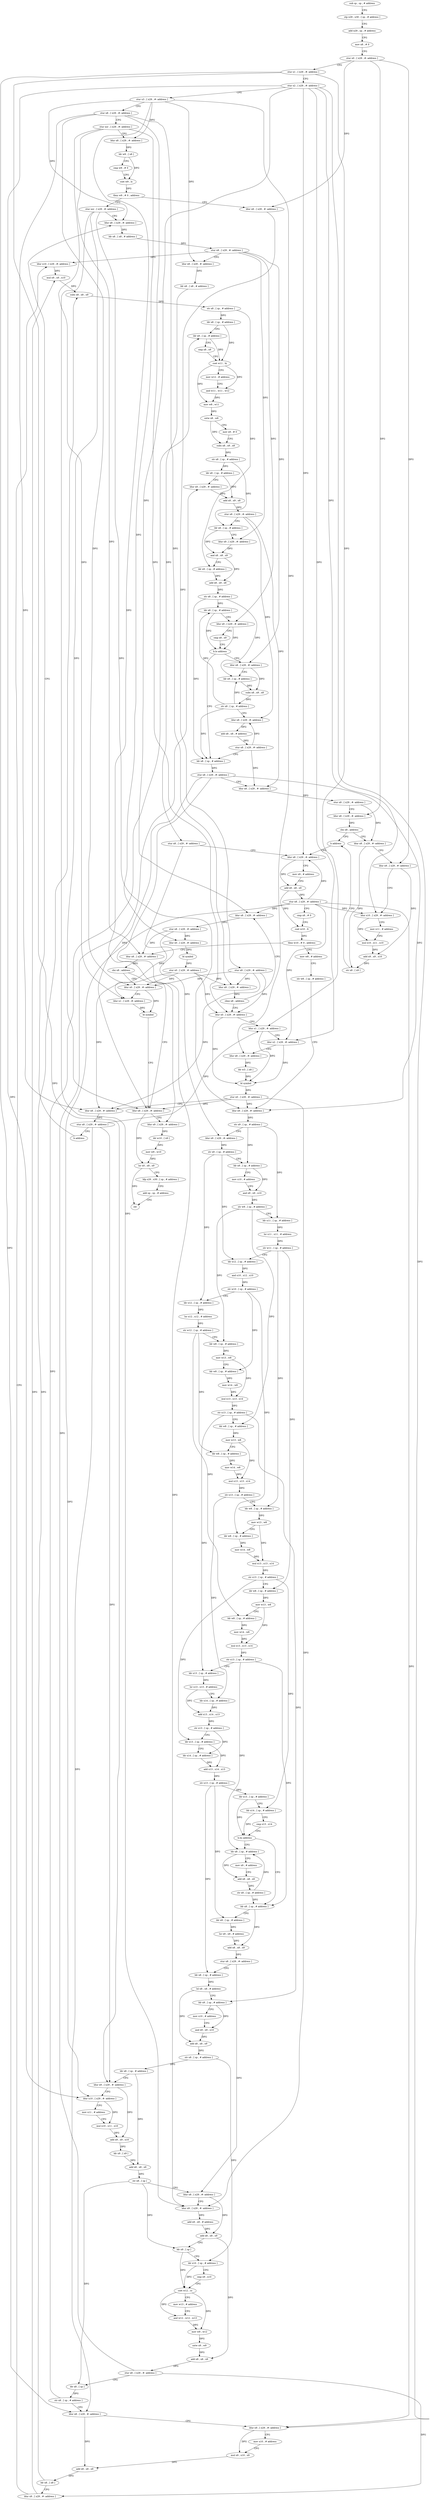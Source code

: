 digraph "func" {
"4276736" [label = "sub sp , sp , # address" ]
"4276740" [label = "stp x29 , x30 , [ sp , # address ]" ]
"4276744" [label = "add x29 , sp , # address" ]
"4276748" [label = "mov x8 , # 0" ]
"4276752" [label = "stur x0 , [ x29 , #- address ]" ]
"4276756" [label = "stur x1 , [ x29 , #- address ]" ]
"4276760" [label = "stur x2 , [ x29 , #- address ]" ]
"4276764" [label = "stur x3 , [ x29 , #- address ]" ]
"4276768" [label = "stur x8 , [ x29 , #- address ]" ]
"4276772" [label = "stur xzr , [ x29 , #- address ]" ]
"4276776" [label = "ldur x8 , [ x29 , #- address ]" ]
"4276780" [label = "ldr w9 , [ x8 ]" ]
"4276784" [label = "cmp w9 , # 0" ]
"4276788" [label = "cset w9 , ls" ]
"4276792" [label = "tbnz w9 , # 0 , address" ]
"4276872" [label = "stur xzr , [ x29 , #- address ]" ]
"4276796" [label = "ldur x8 , [ x29 , #- address ]" ]
"4276876" [label = "ldur x8 , [ x29 , #- address ]" ]
"4276800" [label = "stur x8 , [ x29 , #- address ]" ]
"4276804" [label = "ldur x8 , [ x29 , #- address ]" ]
"4276808" [label = "cbnz x8 , address" ]
"4276832" [label = "ldur x0 , [ x29 , #- address ]" ]
"4276812" [label = "ldur x8 , [ x29 , #- address ]" ]
"4277544" [label = "ldur x8 , [ x29 , #- address ]" ]
"4277548" [label = "cbz x8 , address" ]
"4277564" [label = "ldur x8 , [ x29 , #- address ]" ]
"4277552" [label = "ldur x0 , [ x29 , #- address ]" ]
"4276928" [label = "mov w8 , # address" ]
"4276932" [label = "str w8 , [ sp , # address ]" ]
"4276936" [label = "ldur x9 , [ x29 , #- address ]" ]
"4276940" [label = "str x9 , [ sp , # address ]" ]
"4276944" [label = "ldur x9 , [ x29 , #- address ]" ]
"4276948" [label = "str x9 , [ sp , # address ]" ]
"4276952" [label = "ldr x9 , [ sp , # address ]" ]
"4276956" [label = "mov x10 , # address" ]
"4276960" [label = "and x9 , x9 , x10" ]
"4276964" [label = "str w9 , [ sp , # address ]" ]
"4276968" [label = "ldr x11 , [ sp , # address ]" ]
"4276972" [label = "lsr x11 , x11 , # address" ]
"4276976" [label = "str w11 , [ sp , # address ]" ]
"4276980" [label = "ldr x12 , [ sp , # address ]" ]
"4276984" [label = "and x10 , x12 , x10" ]
"4276988" [label = "str w10 , [ sp , # address ]" ]
"4276992" [label = "ldr x12 , [ sp , # address ]" ]
"4276996" [label = "lsr x12 , x12 , # address" ]
"4277000" [label = "str w12 , [ sp , # address ]" ]
"4277004" [label = "ldr w8 , [ sp , # address ]" ]
"4277008" [label = "mov w13 , w8" ]
"4277012" [label = "ldr w8 , [ sp , # address ]" ]
"4277016" [label = "mov w14 , w8" ]
"4277020" [label = "mul x13 , x13 , x14" ]
"4277024" [label = "str x13 , [ sp , # address ]" ]
"4277028" [label = "ldr w8 , [ sp , # address ]" ]
"4277032" [label = "mov w13 , w8" ]
"4277036" [label = "ldr w8 , [ sp , # address ]" ]
"4277040" [label = "mov w14 , w8" ]
"4277044" [label = "mul x13 , x13 , x14" ]
"4277048" [label = "str x13 , [ sp , # address ]" ]
"4277052" [label = "ldr w8 , [ sp , # address ]" ]
"4277056" [label = "mov w13 , w8" ]
"4277060" [label = "ldr w8 , [ sp , # address ]" ]
"4277064" [label = "mov w14 , w8" ]
"4277068" [label = "mul x13 , x13 , x14" ]
"4277072" [label = "str x13 , [ sp , # address ]" ]
"4277076" [label = "ldr w8 , [ sp , # address ]" ]
"4277080" [label = "mov w13 , w8" ]
"4277084" [label = "ldr w8 , [ sp , # address ]" ]
"4277088" [label = "mov w14 , w8" ]
"4277092" [label = "mul x13 , x13 , x14" ]
"4277096" [label = "str x13 , [ sp , # address ]" ]
"4277100" [label = "ldr x13 , [ sp , # address ]" ]
"4277104" [label = "lsr x13 , x13 , # address" ]
"4277108" [label = "ldr x14 , [ sp , # address ]" ]
"4277112" [label = "add x13 , x14 , x13" ]
"4277116" [label = "str x13 , [ sp , # address ]" ]
"4277120" [label = "ldr x13 , [ sp , # address ]" ]
"4277124" [label = "ldr x14 , [ sp , # address ]" ]
"4277128" [label = "add x13 , x14 , x13" ]
"4277132" [label = "str x13 , [ sp , # address ]" ]
"4277136" [label = "ldr x13 , [ sp , # address ]" ]
"4277140" [label = "ldr x14 , [ sp , # address ]" ]
"4277144" [label = "cmp x13 , x14" ]
"4277148" [label = "b.hs address" ]
"4277168" [label = "ldr x8 , [ sp , # address ]" ]
"4277152" [label = "ldr x8 , [ sp , # address ]" ]
"4276836" [label = "ldur x1 , [ x29 , #- address ]" ]
"4276840" [label = "ldur x2 , [ x29 , #- address ]" ]
"4276844" [label = "ldur x8 , [ x29 , #- address ]" ]
"4276848" [label = "ldr w3 , [ x8 ]" ]
"4276852" [label = "bl symbol" ]
"4276856" [label = "stur x0 , [ x29 , #- address ]" ]
"4276860" [label = "ldur x8 , [ x29 , #- address ]" ]
"4276864" [label = "stur x8 , [ x29 , #- address ]" ]
"4276868" [label = "b address" ]
"4276816" [label = "stur x8 , [ x29 , #- address ]" ]
"4276820" [label = "ldur x0 , [ x29 , #- address ]" ]
"4276824" [label = "bl symbol" ]
"4276828" [label = "stur x0 , [ x29 , #- address ]" ]
"4277568" [label = "ldur x9 , [ x29 , #- address ]" ]
"4277572" [label = "ldr w10 , [ x9 ]" ]
"4277576" [label = "mov w9 , w10" ]
"4277580" [label = "lsr x0 , x8 , x9" ]
"4277584" [label = "ldp x29 , x30 , [ sp , # address ]" ]
"4277588" [label = "add sp , sp , # address" ]
"4277592" [label = "ret" ]
"4277556" [label = "ldur x1 , [ x29 , #- address ]" ]
"4277560" [label = "bl symbol" ]
"4277172" [label = "ldr x9 , [ sp , # address ]" ]
"4277176" [label = "lsr x9 , x9 , # address" ]
"4277180" [label = "add x8 , x8 , x9" ]
"4277184" [label = "stur x8 , [ x29 , #- address ]" ]
"4277188" [label = "ldr x8 , [ sp , # address ]" ]
"4277192" [label = "lsl x8 , x8 , # address" ]
"4277196" [label = "ldr x9 , [ sp , # address ]" ]
"4277200" [label = "mov x10 , # address" ]
"4277204" [label = "and x9 , x9 , x10" ]
"4277208" [label = "add x8 , x8 , x9" ]
"4277212" [label = "str x8 , [ sp , # address ]" ]
"4277216" [label = "ldr x8 , [ sp , # address ]" ]
"4277220" [label = "ldur x9 , [ x29 , #- address ]" ]
"4277224" [label = "ldur x10 , [ x29 , #- address ]" ]
"4277228" [label = "mov x11 , # address" ]
"4277232" [label = "mul x10 , x11 , x10" ]
"4277236" [label = "add x9 , x9 , x10" ]
"4277240" [label = "ldr x9 , [ x9 ]" ]
"4277244" [label = "add x8 , x8 , x9" ]
"4277248" [label = "str x8 , [ sp ]" ]
"4277252" [label = "ldur x8 , [ x29 , #- address ]" ]
"4277256" [label = "ldur x9 , [ x29 , #- address ]" ]
"4277260" [label = "add x9 , x9 , # address" ]
"4277264" [label = "add x8 , x8 , x9" ]
"4277268" [label = "ldr x9 , [ sp ]" ]
"4277272" [label = "ldr x10 , [ sp , # address ]" ]
"4277276" [label = "cmp x9 , x10" ]
"4277280" [label = "cset w12 , cc" ]
"4277284" [label = "mov w13 , # address" ]
"4277288" [label = "and w12 , w12 , w13" ]
"4277292" [label = "mov w9 , w12" ]
"4277296" [label = "sxtw x9 , w9" ]
"4277300" [label = "add x8 , x8 , x9" ]
"4277304" [label = "stur x8 , [ x29 , #- address ]" ]
"4277308" [label = "ldr x8 , [ sp ]" ]
"4277312" [label = "str x8 , [ sp , # address ]" ]
"4277316" [label = "ldur x8 , [ x29 , #- address ]" ]
"4277320" [label = "ldur x9 , [ x29 , #- address ]" ]
"4277324" [label = "mov x10 , # address" ]
"4277328" [label = "mul x9 , x10 , x9" ]
"4277332" [label = "add x8 , x8 , x9" ]
"4277336" [label = "ldr x8 , [ x8 ]" ]
"4277340" [label = "ldur x9 , [ x29 , #- address ]" ]
"4277344" [label = "ldur x10 , [ x29 , #- address ]" ]
"4277348" [label = "mul x9 , x9 , x10" ]
"4277352" [label = "subs x8 , x8 , x9" ]
"4277356" [label = "str x8 , [ sp , # address ]" ]
"4277360" [label = "ldr x8 , [ sp , # address ]" ]
"4277364" [label = "ldr x9 , [ sp , # address ]" ]
"4277368" [label = "cmp x8 , x9" ]
"4277372" [label = "cset w11 , hi" ]
"4277376" [label = "mov w12 , # address" ]
"4277380" [label = "and w11 , w11 , w12" ]
"4277384" [label = "mov w8 , w11" ]
"4277388" [label = "sxtw x8 , w8" ]
"4277392" [label = "mov x9 , # 0" ]
"4277396" [label = "subs x8 , x9 , x8" ]
"4277400" [label = "str x8 , [ sp , # address ]" ]
"4277404" [label = "ldr x8 , [ sp , # address ]" ]
"4277408" [label = "ldur x9 , [ x29 , #- address ]" ]
"4277412" [label = "add x8 , x9 , x8" ]
"4277416" [label = "stur x8 , [ x29 , #- address ]" ]
"4277420" [label = "ldr x8 , [ sp , # address ]" ]
"4277424" [label = "ldur x9 , [ x29 , #- address ]" ]
"4277428" [label = "and x8 , x8 , x9" ]
"4277432" [label = "ldr x9 , [ sp , # address ]" ]
"4277436" [label = "add x8 , x9 , x8" ]
"4277440" [label = "str x8 , [ sp , # address ]" ]
"4277444" [label = "ldr x8 , [ sp , # address ]" ]
"4277448" [label = "ldur x9 , [ x29 , #- address ]" ]
"4277452" [label = "cmp x8 , x9" ]
"4277456" [label = "b.lo address" ]
"4277488" [label = "ldr x8 , [ sp , # address ]" ]
"4277460" [label = "ldur x8 , [ x29 , #- address ]" ]
"4277156" [label = "mov x9 , # address" ]
"4277160" [label = "add x8 , x8 , x9" ]
"4277164" [label = "str x8 , [ sp , # address ]" ]
"4276880" [label = "ldr x8 , [ x8 , # address ]" ]
"4276884" [label = "stur x8 , [ x29 , #- address ]" ]
"4276888" [label = "ldur x8 , [ x29 , #- address ]" ]
"4276892" [label = "ldr x8 , [ x8 , # address ]" ]
"4276896" [label = "stur x8 , [ x29 , #- address ]" ]
"4276900" [label = "ldur x8 , [ x29 , #- address ]" ]
"4277492" [label = "stur x8 , [ x29 , #- address ]" ]
"4277496" [label = "ldur x8 , [ x29 , #- address ]" ]
"4277500" [label = "stur x8 , [ x29 , #- address ]" ]
"4277504" [label = "ldur x8 , [ x29 , #- address ]" ]
"4277508" [label = "cbz x8 , address" ]
"4277540" [label = "b address" ]
"4277512" [label = "ldur x8 , [ x29 , #- address ]" ]
"4277464" [label = "ldr x9 , [ sp , # address ]" ]
"4277468" [label = "subs x8 , x9 , x8" ]
"4277472" [label = "str x8 , [ sp , # address ]" ]
"4277476" [label = "ldur x8 , [ x29 , #- address ]" ]
"4277480" [label = "add x8 , x8 , # address" ]
"4277484" [label = "stur x8 , [ x29 , #- address ]" ]
"4277516" [label = "ldur x9 , [ x29 , #- address ]" ]
"4277520" [label = "ldur x10 , [ x29 , #- address ]" ]
"4277524" [label = "mov x11 , # address" ]
"4277528" [label = "mul x10 , x11 , x10" ]
"4277532" [label = "add x9 , x9 , x10" ]
"4277536" [label = "str x8 , [ x9 ]" ]
"4276904" [label = "mov x9 , # address" ]
"4276908" [label = "add x8 , x8 , x9" ]
"4276912" [label = "stur x8 , [ x29 , #- address ]" ]
"4276916" [label = "cmp x8 , # 0" ]
"4276920" [label = "cset w10 , lt" ]
"4276924" [label = "tbnz w10 , # 0 , address" ]
"4276736" -> "4276740" [ label = "CFG" ]
"4276740" -> "4276744" [ label = "CFG" ]
"4276744" -> "4276748" [ label = "CFG" ]
"4276748" -> "4276752" [ label = "CFG" ]
"4276752" -> "4276756" [ label = "CFG" ]
"4276752" -> "4276796" [ label = "DFG" ]
"4276752" -> "4277504" [ label = "DFG" ]
"4276752" -> "4277516" [ label = "DFG" ]
"4276756" -> "4276760" [ label = "CFG" ]
"4276756" -> "4276836" [ label = "DFG" ]
"4276756" -> "4277220" [ label = "DFG" ]
"4276756" -> "4277316" [ label = "DFG" ]
"4276760" -> "4276764" [ label = "CFG" ]
"4276760" -> "4276840" [ label = "DFG" ]
"4276760" -> "4276812" [ label = "DFG" ]
"4276760" -> "4276900" [ label = "DFG" ]
"4276760" -> "4277224" [ label = "DFG" ]
"4276760" -> "4277320" [ label = "DFG" ]
"4276760" -> "4277520" [ label = "DFG" ]
"4276764" -> "4276768" [ label = "CFG" ]
"4276764" -> "4276776" [ label = "DFG" ]
"4276764" -> "4276876" [ label = "DFG" ]
"4276764" -> "4276888" [ label = "DFG" ]
"4276764" -> "4276844" [ label = "DFG" ]
"4276764" -> "4277568" [ label = "DFG" ]
"4276768" -> "4276772" [ label = "CFG" ]
"4276768" -> "4276804" [ label = "DFG" ]
"4276768" -> "4276832" [ label = "DFG" ]
"4276768" -> "4276860" [ label = "DFG" ]
"4276768" -> "4277552" [ label = "DFG" ]
"4276772" -> "4276776" [ label = "CFG" ]
"4276772" -> "4276820" [ label = "DFG" ]
"4276772" -> "4277544" [ label = "DFG" ]
"4276772" -> "4277556" [ label = "DFG" ]
"4276776" -> "4276780" [ label = "DFG" ]
"4276780" -> "4276784" [ label = "CFG" ]
"4276780" -> "4276788" [ label = "DFG" ]
"4276784" -> "4276788" [ label = "CFG" ]
"4276788" -> "4276792" [ label = "DFG" ]
"4276792" -> "4276872" [ label = "CFG" ]
"4276792" -> "4276796" [ label = "CFG" ]
"4276872" -> "4276876" [ label = "CFG" ]
"4276872" -> "4276936" [ label = "DFG" ]
"4276872" -> "4277564" [ label = "DFG" ]
"4276872" -> "4277256" [ label = "DFG" ]
"4276796" -> "4276800" [ label = "DFG" ]
"4276876" -> "4276880" [ label = "DFG" ]
"4276800" -> "4276804" [ label = "DFG" ]
"4276800" -> "4276832" [ label = "DFG" ]
"4276800" -> "4276860" [ label = "DFG" ]
"4276800" -> "4277552" [ label = "DFG" ]
"4276804" -> "4276808" [ label = "DFG" ]
"4276808" -> "4276832" [ label = "CFG" ]
"4276808" -> "4276812" [ label = "CFG" ]
"4276832" -> "4276836" [ label = "CFG" ]
"4276832" -> "4276852" [ label = "DFG" ]
"4276812" -> "4276816" [ label = "DFG" ]
"4277544" -> "4277548" [ label = "DFG" ]
"4277548" -> "4277564" [ label = "CFG" ]
"4277548" -> "4277552" [ label = "CFG" ]
"4277564" -> "4277568" [ label = "CFG" ]
"4277564" -> "4277580" [ label = "DFG" ]
"4277552" -> "4277556" [ label = "CFG" ]
"4277552" -> "4277560" [ label = "DFG" ]
"4276928" -> "4276932" [ label = "CFG" ]
"4276932" -> "4276936" [ label = "CFG" ]
"4276936" -> "4276940" [ label = "DFG" ]
"4276940" -> "4276944" [ label = "CFG" ]
"4276940" -> "4276952" [ label = "DFG" ]
"4276940" -> "4276968" [ label = "DFG" ]
"4276944" -> "4276948" [ label = "DFG" ]
"4276948" -> "4276952" [ label = "CFG" ]
"4276948" -> "4276980" [ label = "DFG" ]
"4276948" -> "4276992" [ label = "DFG" ]
"4276952" -> "4276956" [ label = "CFG" ]
"4276952" -> "4276960" [ label = "DFG" ]
"4276956" -> "4276960" [ label = "CFG" ]
"4276960" -> "4276964" [ label = "DFG" ]
"4276964" -> "4276968" [ label = "CFG" ]
"4276964" -> "4277004" [ label = "DFG" ]
"4276964" -> "4277028" [ label = "DFG" ]
"4276968" -> "4276972" [ label = "DFG" ]
"4276972" -> "4276976" [ label = "DFG" ]
"4276976" -> "4276980" [ label = "CFG" ]
"4276976" -> "4277052" [ label = "DFG" ]
"4276976" -> "4277076" [ label = "DFG" ]
"4276980" -> "4276984" [ label = "DFG" ]
"4276984" -> "4276988" [ label = "DFG" ]
"4276988" -> "4276992" [ label = "CFG" ]
"4276988" -> "4277012" [ label = "DFG" ]
"4276988" -> "4277060" [ label = "DFG" ]
"4276992" -> "4276996" [ label = "DFG" ]
"4276996" -> "4277000" [ label = "DFG" ]
"4277000" -> "4277004" [ label = "CFG" ]
"4277000" -> "4277036" [ label = "DFG" ]
"4277000" -> "4277084" [ label = "DFG" ]
"4277004" -> "4277008" [ label = "DFG" ]
"4277008" -> "4277012" [ label = "CFG" ]
"4277008" -> "4277020" [ label = "DFG" ]
"4277012" -> "4277016" [ label = "DFG" ]
"4277016" -> "4277020" [ label = "DFG" ]
"4277020" -> "4277024" [ label = "DFG" ]
"4277024" -> "4277028" [ label = "CFG" ]
"4277024" -> "4277100" [ label = "DFG" ]
"4277024" -> "4277196" [ label = "DFG" ]
"4277028" -> "4277032" [ label = "DFG" ]
"4277032" -> "4277036" [ label = "CFG" ]
"4277032" -> "4277044" [ label = "DFG" ]
"4277036" -> "4277040" [ label = "DFG" ]
"4277040" -> "4277044" [ label = "DFG" ]
"4277044" -> "4277048" [ label = "DFG" ]
"4277048" -> "4277052" [ label = "CFG" ]
"4277048" -> "4277108" [ label = "DFG" ]
"4277052" -> "4277056" [ label = "DFG" ]
"4277056" -> "4277060" [ label = "CFG" ]
"4277056" -> "4277068" [ label = "DFG" ]
"4277060" -> "4277064" [ label = "DFG" ]
"4277064" -> "4277068" [ label = "DFG" ]
"4277068" -> "4277072" [ label = "DFG" ]
"4277072" -> "4277076" [ label = "CFG" ]
"4277072" -> "4277120" [ label = "DFG" ]
"4277072" -> "4277140" [ label = "DFG" ]
"4277076" -> "4277080" [ label = "DFG" ]
"4277080" -> "4277084" [ label = "CFG" ]
"4277080" -> "4277092" [ label = "DFG" ]
"4277084" -> "4277088" [ label = "DFG" ]
"4277088" -> "4277092" [ label = "DFG" ]
"4277092" -> "4277096" [ label = "DFG" ]
"4277096" -> "4277100" [ label = "CFG" ]
"4277096" -> "4277168" [ label = "DFG" ]
"4277096" -> "4277152" [ label = "DFG" ]
"4277100" -> "4277104" [ label = "DFG" ]
"4277104" -> "4277108" [ label = "CFG" ]
"4277104" -> "4277112" [ label = "DFG" ]
"4277108" -> "4277112" [ label = "DFG" ]
"4277112" -> "4277116" [ label = "DFG" ]
"4277116" -> "4277120" [ label = "CFG" ]
"4277116" -> "4277124" [ label = "DFG" ]
"4277120" -> "4277124" [ label = "CFG" ]
"4277120" -> "4277128" [ label = "DFG" ]
"4277124" -> "4277128" [ label = "DFG" ]
"4277128" -> "4277132" [ label = "DFG" ]
"4277132" -> "4277136" [ label = "DFG" ]
"4277132" -> "4277172" [ label = "DFG" ]
"4277132" -> "4277188" [ label = "DFG" ]
"4277136" -> "4277140" [ label = "CFG" ]
"4277136" -> "4277148" [ label = "DFG" ]
"4277140" -> "4277144" [ label = "CFG" ]
"4277140" -> "4277148" [ label = "DFG" ]
"4277144" -> "4277148" [ label = "CFG" ]
"4277148" -> "4277168" [ label = "CFG" ]
"4277148" -> "4277152" [ label = "CFG" ]
"4277168" -> "4277172" [ label = "CFG" ]
"4277168" -> "4277180" [ label = "DFG" ]
"4277152" -> "4277156" [ label = "CFG" ]
"4277152" -> "4277160" [ label = "DFG" ]
"4276836" -> "4276840" [ label = "CFG" ]
"4276836" -> "4276852" [ label = "DFG" ]
"4276840" -> "4276844" [ label = "CFG" ]
"4276840" -> "4276852" [ label = "DFG" ]
"4276844" -> "4276848" [ label = "DFG" ]
"4276848" -> "4276852" [ label = "DFG" ]
"4276852" -> "4276856" [ label = "DFG" ]
"4276856" -> "4276860" [ label = "CFG" ]
"4276856" -> "4276936" [ label = "DFG" ]
"4276856" -> "4277564" [ label = "DFG" ]
"4276856" -> "4277256" [ label = "DFG" ]
"4276860" -> "4276864" [ label = "DFG" ]
"4276864" -> "4276868" [ label = "CFG" ]
"4276864" -> "4276836" [ label = "DFG" ]
"4276864" -> "4277220" [ label = "DFG" ]
"4276864" -> "4277316" [ label = "DFG" ]
"4276868" -> "4276876" [ label = "CFG" ]
"4276816" -> "4276820" [ label = "DFG" ]
"4276816" -> "4277544" [ label = "DFG" ]
"4276816" -> "4277556" [ label = "DFG" ]
"4276820" -> "4276824" [ label = "DFG" ]
"4276824" -> "4276828" [ label = "DFG" ]
"4276828" -> "4276832" [ label = "DFG" ]
"4276828" -> "4276804" [ label = "DFG" ]
"4276828" -> "4276860" [ label = "DFG" ]
"4276828" -> "4277552" [ label = "DFG" ]
"4277568" -> "4277572" [ label = "DFG" ]
"4277572" -> "4277576" [ label = "DFG" ]
"4277576" -> "4277580" [ label = "DFG" ]
"4277580" -> "4277584" [ label = "CFG" ]
"4277580" -> "4277592" [ label = "DFG" ]
"4277584" -> "4277588" [ label = "CFG" ]
"4277588" -> "4277592" [ label = "CFG" ]
"4277556" -> "4277560" [ label = "DFG" ]
"4277560" -> "4277564" [ label = "CFG" ]
"4277172" -> "4277176" [ label = "DFG" ]
"4277176" -> "4277180" [ label = "DFG" ]
"4277180" -> "4277184" [ label = "DFG" ]
"4277184" -> "4277188" [ label = "CFG" ]
"4277184" -> "4277252" [ label = "DFG" ]
"4277188" -> "4277192" [ label = "DFG" ]
"4277192" -> "4277196" [ label = "CFG" ]
"4277192" -> "4277208" [ label = "DFG" ]
"4277196" -> "4277200" [ label = "CFG" ]
"4277196" -> "4277204" [ label = "DFG" ]
"4277200" -> "4277204" [ label = "CFG" ]
"4277204" -> "4277208" [ label = "DFG" ]
"4277208" -> "4277212" [ label = "DFG" ]
"4277212" -> "4277216" [ label = "DFG" ]
"4277212" -> "4277272" [ label = "DFG" ]
"4277216" -> "4277220" [ label = "CFG" ]
"4277216" -> "4277244" [ label = "DFG" ]
"4277220" -> "4277224" [ label = "CFG" ]
"4277220" -> "4277236" [ label = "DFG" ]
"4277224" -> "4277228" [ label = "CFG" ]
"4277224" -> "4277232" [ label = "DFG" ]
"4277228" -> "4277232" [ label = "CFG" ]
"4277232" -> "4277236" [ label = "DFG" ]
"4277236" -> "4277240" [ label = "DFG" ]
"4277240" -> "4277244" [ label = "DFG" ]
"4277244" -> "4277248" [ label = "DFG" ]
"4277248" -> "4277252" [ label = "CFG" ]
"4277248" -> "4277268" [ label = "DFG" ]
"4277248" -> "4277308" [ label = "DFG" ]
"4277252" -> "4277256" [ label = "CFG" ]
"4277252" -> "4277264" [ label = "DFG" ]
"4277256" -> "4277260" [ label = "DFG" ]
"4277260" -> "4277264" [ label = "DFG" ]
"4277264" -> "4277268" [ label = "CFG" ]
"4277264" -> "4277300" [ label = "DFG" ]
"4277268" -> "4277272" [ label = "CFG" ]
"4277268" -> "4277280" [ label = "DFG" ]
"4277272" -> "4277276" [ label = "CFG" ]
"4277272" -> "4277280" [ label = "DFG" ]
"4277276" -> "4277280" [ label = "CFG" ]
"4277280" -> "4277284" [ label = "CFG" ]
"4277280" -> "4277288" [ label = "DFG" ]
"4277280" -> "4277292" [ label = "DFG" ]
"4277284" -> "4277288" [ label = "CFG" ]
"4277288" -> "4277292" [ label = "DFG" ]
"4277292" -> "4277296" [ label = "DFG" ]
"4277296" -> "4277300" [ label = "DFG" ]
"4277300" -> "4277304" [ label = "DFG" ]
"4277304" -> "4277308" [ label = "CFG" ]
"4277304" -> "4277340" [ label = "DFG" ]
"4277304" -> "4277408" [ label = "DFG" ]
"4277308" -> "4277312" [ label = "DFG" ]
"4277312" -> "4277316" [ label = "CFG" ]
"4277312" -> "4277364" [ label = "DFG" ]
"4277316" -> "4277320" [ label = "CFG" ]
"4277316" -> "4277332" [ label = "DFG" ]
"4277320" -> "4277324" [ label = "CFG" ]
"4277320" -> "4277328" [ label = "DFG" ]
"4277324" -> "4277328" [ label = "CFG" ]
"4277328" -> "4277332" [ label = "DFG" ]
"4277332" -> "4277336" [ label = "DFG" ]
"4277336" -> "4277340" [ label = "CFG" ]
"4277336" -> "4277352" [ label = "DFG" ]
"4277340" -> "4277344" [ label = "CFG" ]
"4277340" -> "4277348" [ label = "DFG" ]
"4277344" -> "4277348" [ label = "DFG" ]
"4277348" -> "4277352" [ label = "DFG" ]
"4277352" -> "4277356" [ label = "DFG" ]
"4277356" -> "4277360" [ label = "DFG" ]
"4277356" -> "4277432" [ label = "DFG" ]
"4277360" -> "4277364" [ label = "CFG" ]
"4277360" -> "4277372" [ label = "DFG" ]
"4277364" -> "4277368" [ label = "CFG" ]
"4277364" -> "4277372" [ label = "DFG" ]
"4277368" -> "4277372" [ label = "CFG" ]
"4277372" -> "4277376" [ label = "CFG" ]
"4277372" -> "4277380" [ label = "DFG" ]
"4277372" -> "4277384" [ label = "DFG" ]
"4277376" -> "4277380" [ label = "CFG" ]
"4277380" -> "4277384" [ label = "DFG" ]
"4277384" -> "4277388" [ label = "DFG" ]
"4277388" -> "4277392" [ label = "CFG" ]
"4277388" -> "4277396" [ label = "DFG" ]
"4277392" -> "4277396" [ label = "CFG" ]
"4277396" -> "4277400" [ label = "DFG" ]
"4277400" -> "4277404" [ label = "DFG" ]
"4277400" -> "4277420" [ label = "DFG" ]
"4277404" -> "4277408" [ label = "CFG" ]
"4277404" -> "4277412" [ label = "DFG" ]
"4277408" -> "4277412" [ label = "DFG" ]
"4277412" -> "4277416" [ label = "DFG" ]
"4277416" -> "4277420" [ label = "CFG" ]
"4277416" -> "4277496" [ label = "DFG" ]
"4277416" -> "4277476" [ label = "DFG" ]
"4277420" -> "4277424" [ label = "CFG" ]
"4277420" -> "4277428" [ label = "DFG" ]
"4277424" -> "4277428" [ label = "DFG" ]
"4277428" -> "4277432" [ label = "CFG" ]
"4277428" -> "4277436" [ label = "DFG" ]
"4277432" -> "4277436" [ label = "DFG" ]
"4277436" -> "4277440" [ label = "DFG" ]
"4277440" -> "4277444" [ label = "DFG" ]
"4277440" -> "4277488" [ label = "DFG" ]
"4277440" -> "4277464" [ label = "DFG" ]
"4277444" -> "4277448" [ label = "CFG" ]
"4277444" -> "4277456" [ label = "DFG" ]
"4277448" -> "4277452" [ label = "CFG" ]
"4277448" -> "4277456" [ label = "DFG" ]
"4277452" -> "4277456" [ label = "CFG" ]
"4277456" -> "4277488" [ label = "CFG" ]
"4277456" -> "4277460" [ label = "CFG" ]
"4277488" -> "4277492" [ label = "DFG" ]
"4277460" -> "4277464" [ label = "CFG" ]
"4277460" -> "4277468" [ label = "DFG" ]
"4277156" -> "4277160" [ label = "CFG" ]
"4277160" -> "4277164" [ label = "DFG" ]
"4277164" -> "4277168" [ label = "DFG" ]
"4277164" -> "4277152" [ label = "DFG" ]
"4276880" -> "4276884" [ label = "DFG" ]
"4276884" -> "4276888" [ label = "CFG" ]
"4276884" -> "4277344" [ label = "DFG" ]
"4276884" -> "4277424" [ label = "DFG" ]
"4276884" -> "4277448" [ label = "DFG" ]
"4276884" -> "4277460" [ label = "DFG" ]
"4276888" -> "4276892" [ label = "DFG" ]
"4276892" -> "4276896" [ label = "DFG" ]
"4276896" -> "4276900" [ label = "CFG" ]
"4276896" -> "4276944" [ label = "DFG" ]
"4276900" -> "4276904" [ label = "CFG" ]
"4276900" -> "4276908" [ label = "DFG" ]
"4277492" -> "4277496" [ label = "CFG" ]
"4277492" -> "4276936" [ label = "DFG" ]
"4277492" -> "4277564" [ label = "DFG" ]
"4277492" -> "4277256" [ label = "DFG" ]
"4277496" -> "4277500" [ label = "DFG" ]
"4277500" -> "4277504" [ label = "CFG" ]
"4277500" -> "4277512" [ label = "DFG" ]
"4277504" -> "4277508" [ label = "DFG" ]
"4277508" -> "4277540" [ label = "CFG" ]
"4277508" -> "4277512" [ label = "CFG" ]
"4277540" -> "4276900" [ label = "CFG" ]
"4277512" -> "4277516" [ label = "CFG" ]
"4277512" -> "4277536" [ label = "DFG" ]
"4277464" -> "4277468" [ label = "DFG" ]
"4277468" -> "4277472" [ label = "DFG" ]
"4277472" -> "4277476" [ label = "CFG" ]
"4277472" -> "4277444" [ label = "DFG" ]
"4277472" -> "4277488" [ label = "DFG" ]
"4277472" -> "4277464" [ label = "DFG" ]
"4277476" -> "4277480" [ label = "DFG" ]
"4277480" -> "4277484" [ label = "DFG" ]
"4277484" -> "4277488" [ label = "CFG" ]
"4277484" -> "4277496" [ label = "DFG" ]
"4277484" -> "4277476" [ label = "DFG" ]
"4277516" -> "4277520" [ label = "CFG" ]
"4277516" -> "4277532" [ label = "DFG" ]
"4277520" -> "4277524" [ label = "CFG" ]
"4277520" -> "4277528" [ label = "DFG" ]
"4277524" -> "4277528" [ label = "CFG" ]
"4277528" -> "4277532" [ label = "DFG" ]
"4277532" -> "4277536" [ label = "DFG" ]
"4277536" -> "4277540" [ label = "CFG" ]
"4276904" -> "4276908" [ label = "CFG" ]
"4276908" -> "4276912" [ label = "DFG" ]
"4276908" -> "4276920" [ label = "DFG" ]
"4276912" -> "4276916" [ label = "CFG" ]
"4276912" -> "4276840" [ label = "DFG" ]
"4276912" -> "4276812" [ label = "DFG" ]
"4276912" -> "4276900" [ label = "DFG" ]
"4276912" -> "4277224" [ label = "DFG" ]
"4276912" -> "4277320" [ label = "DFG" ]
"4276912" -> "4277520" [ label = "DFG" ]
"4276916" -> "4276920" [ label = "CFG" ]
"4276920" -> "4276924" [ label = "DFG" ]
"4276924" -> "4277544" [ label = "CFG" ]
"4276924" -> "4276928" [ label = "CFG" ]
}
